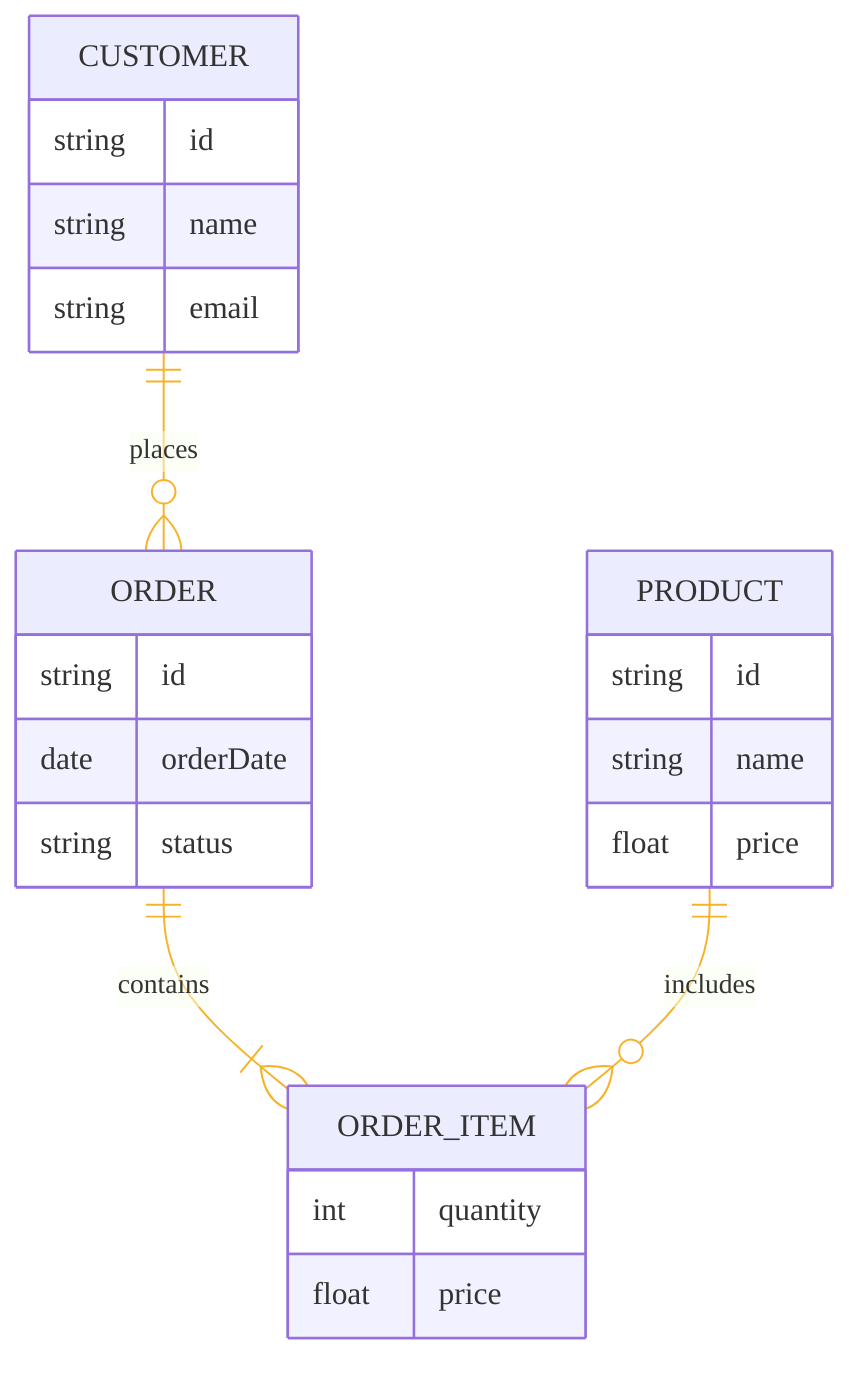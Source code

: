 %%{init: { 'fontFamily': 'Space-Notorious-rounded', 'fontSize': '32px' } }%%
      %%{init: {
      "flowchart": {"nodeSpacing": 200, "rankSpacing": 300, "useMaxWidth": "true", "htmlLabels": "true", "curve": 'cardinal'},
      "securityLevel": "loose",
      "themeVariables": { 'primaryColor': '#443334ff',
                          'primaryTextColor': '#fff',
                          'primaryBorderColor': '#7C0000',
                          'lineColor': '#F8B229',
                          'secondaryColor': '#006100'},
  "theme": "darkmode",
    "themeCSS": ".extension;.divider { display: none; };"
    
}}%%
erDiagram
    CUSTOMER ||--o{ ORDER : places
    ORDER ||--|{ ORDER_ITEM : contains
    PRODUCT ||--o{ ORDER_ITEM : includes
    CUSTOMER {
        string id
        string name
        string email
    }
    ORDER {
        string id
        date orderDate
        string status
    }
    PRODUCT {
        string id
        string name
        float price
    }
    ORDER_ITEM {
        int quantity
        float price
    }